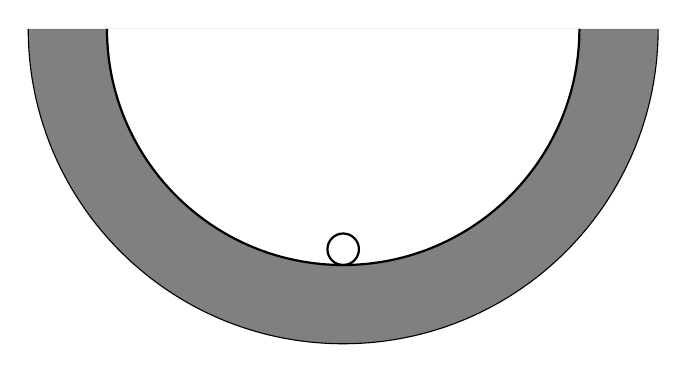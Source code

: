 \begin{tikzpicture}
	\draw[fill=gray] (1,0) arc[start angle=0, end angle=-180, radius=4];

	\draw[thick, fill=white] (0,0) arc[start angle=0, end angle=-180, radius=3];

	\draw[thick] (-3,-2.8) circle (0.2);
\end{tikzpicture}

